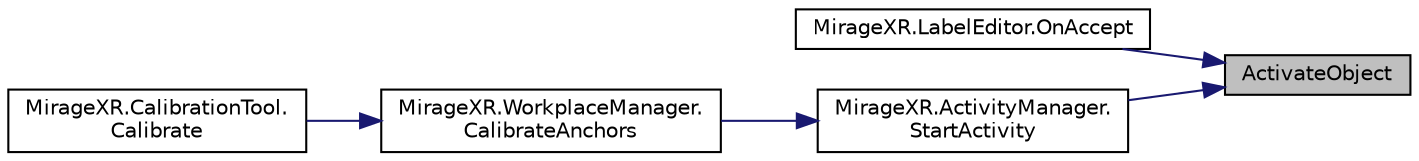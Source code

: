 digraph "ActivateObject"
{
 // INTERACTIVE_SVG=YES
 // LATEX_PDF_SIZE
  edge [fontname="Helvetica",fontsize="10",labelfontname="Helvetica",labelfontsize="10"];
  node [fontname="Helvetica",fontsize="10",shape=record];
  rankdir="RL";
  Node1 [label="ActivateObject",height=0.2,width=0.4,color="black", fillcolor="grey75", style="filled", fontcolor="black",tooltip="Activates an object."];
  Node1 -> Node2 [dir="back",color="midnightblue",fontsize="10",style="solid",fontname="Helvetica"];
  Node2 [label="MirageXR.LabelEditor.OnAccept",height=0.2,width=0.4,color="black", fillcolor="white", style="filled",URL="$class_mirage_x_r_1_1_label_editor.html#aa8b4b5a6d56a47475360b8d9a7a5dc19",tooltip=" "];
  Node1 -> Node3 [dir="back",color="midnightblue",fontsize="10",style="solid",fontname="Helvetica"];
  Node3 [label="MirageXR.ActivityManager.\lStartActivity",height=0.2,width=0.4,color="black", fillcolor="white", style="filled",URL="$class_mirage_x_r_1_1_activity_manager.html#a7dcec5193cc83d51982799ff48804aaa",tooltip="Starts the activity when workplace file parsing is completed."];
  Node3 -> Node4 [dir="back",color="midnightblue",fontsize="10",style="solid",fontname="Helvetica"];
  Node4 [label="MirageXR.WorkplaceManager.\lCalibrateAnchors",height=0.2,width=0.4,color="black", fillcolor="white", style="filled",URL="$class_mirage_x_r_1_1_workplace_manager.html#a6234a2339eac7edc6bc84d2edf3f5e8b",tooltip="Calibrate workplace anchors."];
  Node4 -> Node5 [dir="back",color="midnightblue",fontsize="10",style="solid",fontname="Helvetica"];
  Node5 [label="MirageXR.CalibrationTool.\lCalibrate",height=0.2,width=0.4,color="black", fillcolor="white", style="filled",URL="$class_mirage_x_r_1_1_calibration_tool.html#a24cd7cc4761bafa4563a80d9987951ac",tooltip="Calibrate workplace model anchors."];
}
